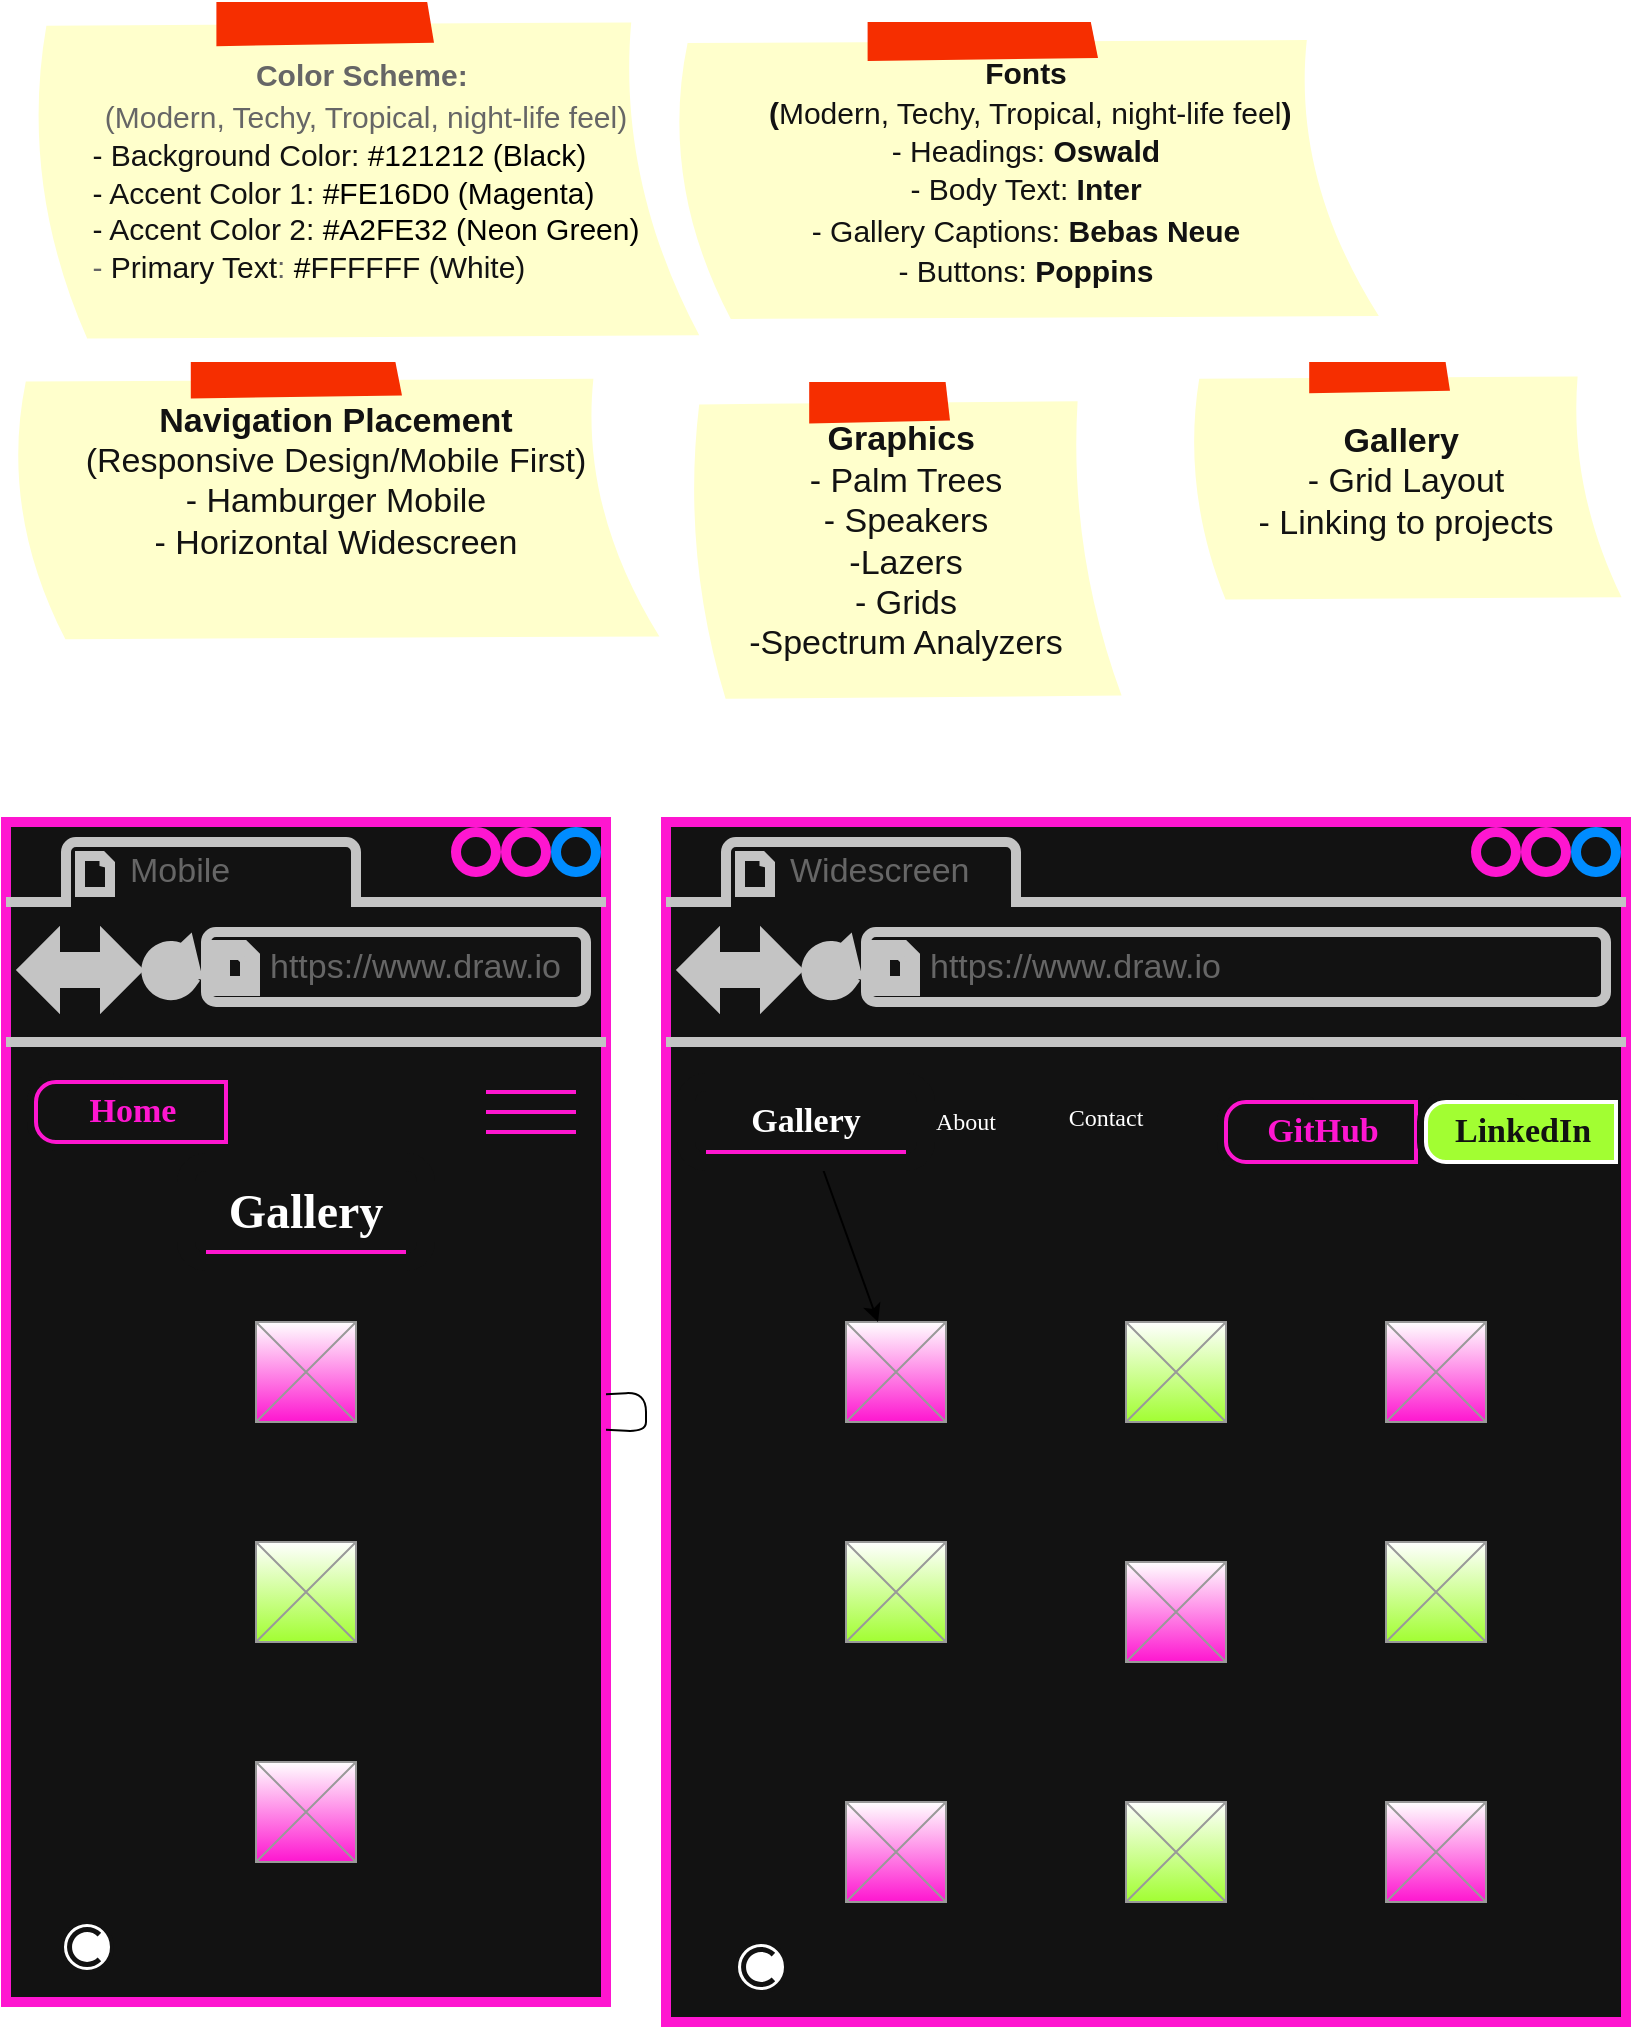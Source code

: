 <mxfile>
    <diagram id="xZc4fDsWBo4OEduQYVHD" name="Page-1">
        <mxGraphModel dx="1187" dy="987" grid="1" gridSize="10" guides="1" tooltips="1" connect="1" arrows="1" fold="1" page="1" pageScale="1" pageWidth="850" pageHeight="1100" math="0" shadow="0">
            <root>
                <mxCell id="0"/>
                <mxCell id="1" parent="0"/>
                <mxCell id="6" value="&lt;div style=&quot;&quot;&gt;&lt;font style=&quot;font-size: 15px;&quot;&gt;&lt;b style=&quot;background-color: transparent;&quot;&gt;Color Scheme:&lt;/b&gt;&lt;span style=&quot;background-color: transparent;&quot;&gt;&amp;nbsp;&lt;/span&gt;&lt;/font&gt;&lt;/div&gt;&lt;div style=&quot;&quot;&gt;&lt;span style=&quot;background-color: transparent;&quot;&gt;&lt;font style=&quot;font-size: 15px;&quot;&gt;(Modern, Techy, Tropical, night-life feel)&lt;/font&gt;&lt;/span&gt;&lt;/div&gt;&lt;font style=&quot;color: rgb(18, 18, 18); font-size: 15px;&quot;&gt;&lt;div style=&quot;text-align: left;&quot;&gt;&lt;span style=&quot;background-color: transparent;&quot;&gt;- Background Color:&amp;nbsp;&lt;/span&gt;&lt;span style=&quot;background-color: transparent; line-height: 18.4px; color: rgb(0, 0, 0);&quot;&gt;#&lt;span style=&quot;line-height: 15.333px; color: rgb(0, 0, 0);&quot;&gt;121212&lt;/span&gt;&lt;span style=&quot;color: rgb(0, 0, 0);&quot;&gt;&lt;/span&gt;&amp;nbsp;(Black)&lt;/span&gt;&lt;/div&gt;&lt;font face=&quot;Helvetica&quot;&gt;&lt;div style=&quot;text-align: left;&quot;&gt;&lt;span style=&quot;background-color: transparent;&quot;&gt;- Accent Color 1:&amp;nbsp;&lt;/span&gt;&lt;span style=&quot;background-color: transparent; line-height: 18.4px; color: rgb(0, 0, 0);&quot;&gt;#&lt;/span&gt;&lt;span style=&quot;background-color: transparent; line-height: 18.4px; color: rgb(0, 0, 0);&quot;&gt;&lt;font&gt;FE16D0&lt;/font&gt;&lt;/span&gt;&lt;span style=&quot;background-color: transparent; line-height: 18.4px; color: rgb(0, 0, 0);&quot;&gt;&amp;nbsp;(Magenta)&lt;/span&gt;&lt;/div&gt;&lt;div style=&quot;text-align: left;&quot;&gt;&lt;span style=&quot;background-color: transparent;&quot;&gt;- Accent Color 2:&amp;nbsp;&lt;/span&gt;&lt;span style=&quot;background-color: transparent; line-height: 18.4px; color: rgb(0, 0, 0);&quot;&gt;#&lt;/span&gt;&lt;span style=&quot;background-color: transparent; line-height: 18.4px; color: rgb(0, 0, 0);&quot;&gt;&lt;font&gt;A2FE32&lt;/font&gt;&lt;/span&gt;&lt;span style=&quot;background-color: transparent; line-height: 18.4px; color: rgb(0, 0, 0);&quot;&gt;&amp;nbsp;(Neon Green)&lt;/span&gt;&lt;/div&gt;&lt;/font&gt;&lt;/font&gt;&lt;div&gt;&lt;div style=&quot;text-align: left;&quot;&gt;&lt;font style=&quot;font-size: 15px;&quot;&gt;&lt;span style=&quot;scrollbar-color: light-dark(#e2e2e2, #4b4b4b)&lt;br/&gt;&#x9;&#x9;&#x9;&#x9;&#x9;light-dark(#fbfbfb, var(--dark-panel-color)); line-height: 18.4px;&quot;&gt;&lt;span style=&quot;scrollbar-color: light-dark(#e2e2e2, #4b4b4b)&lt;br/&gt;&#x9;&#x9;&#x9;&#x9;&#x9;light-dark(#fbfbfb, var(--dark-panel-color)); line-height: 18.4px;&quot;&gt;&lt;font style=&quot;&quot; face=&quot;Helvetica&quot;&gt;&lt;span style=&quot;color: rgb(102, 102, 102);&quot;&gt;- &lt;/span&gt;&lt;span style=&quot;color: rgb(102, 102, 102);&quot;&gt;&lt;font style=&quot;color: rgb(18, 18, 18);&quot;&gt;Primary Text&lt;/font&gt;&lt;/span&gt;&lt;span style=&quot;color: rgb(102, 102, 102);&quot;&gt;:&amp;nbsp;&lt;/span&gt;&lt;span style=&quot;color: rgb(0, 0, 0); scrollbar-color: light-dark(#e2e2e2, #4b4b4b)&lt;br/&gt;&#x9;&#x9;&#x9;&#x9;&#x9;light-dark(#fbfbfb, var(--dark-panel-color)); line-height: 18.4px;&quot;&gt;#&lt;/span&gt;&lt;/font&gt;&lt;/span&gt;&lt;/span&gt;&lt;span style=&quot;color: light-dark(rgb(18, 18, 18), rgb(222, 222, 222)); background-color: transparent;&quot;&gt;&lt;font&gt;FFFFFF&lt;/font&gt;&lt;/span&gt;&lt;span style=&quot;color: light-dark(rgb(18, 18, 18), rgb(222, 222, 222)); background-color: transparent;&quot;&gt;&amp;nbsp;(White)&lt;/span&gt;&lt;/font&gt;&lt;/div&gt;&lt;/div&gt;" style="strokeWidth=1;shadow=0;dashed=0;align=center;html=1;shape=mxgraph.mockup.text.stickyNote2;fontColor=#666666;mainText=;fontSize=17;whiteSpace=wrap;fillColor=#ffffcc;strokeColor=#F62E00;" parent="1" vertex="1">
                    <mxGeometry x="30" y="10" width="340" height="170" as="geometry"/>
                </mxCell>
                <mxCell id="11" value="&lt;b&gt;&lt;font style=&quot;font-size: 15px; color: rgb(18, 18, 18);&quot;&gt;Fonts&lt;/font&gt;&lt;/b&gt;&lt;div&gt;&lt;font style=&quot;font-size: 15px; color: rgb(18, 18, 18);&quot;&gt;&lt;b&gt;&amp;nbsp;(&lt;/b&gt;&lt;span&gt;Modern, Techy, Tropical, night-life feel&lt;/span&gt;&lt;b&gt;)&lt;/b&gt;&lt;br&gt;&lt;div style=&quot;&quot;&gt;&lt;span style=&quot;background-color: transparent;&quot;&gt;- Headings: &lt;b&gt;Oswald&lt;/b&gt;&lt;/span&gt;&lt;/div&gt;&lt;/font&gt;&lt;div style=&quot;&quot;&gt;&lt;font style=&quot;font-size: 15px; color: rgb(18, 18, 18);&quot;&gt;&lt;span&gt;- Body Text: &lt;b&gt;Inter&lt;/b&gt;&lt;/span&gt;&lt;br&gt;&lt;/font&gt;&lt;/div&gt;&lt;div style=&quot;&quot;&gt;&lt;font style=&quot;font-size: 15px; color: rgb(18, 18, 18);&quot;&gt;&lt;span&gt;- Gallery Captions: &lt;b&gt;Bebas Neue&lt;/b&gt;&lt;/span&gt;&lt;span&gt;&lt;br&gt;&lt;/span&gt;&lt;/font&gt;&lt;/div&gt;&lt;div style=&quot;&quot;&gt;&lt;span&gt;&lt;font style=&quot;font-size: 15px; color: rgb(18, 18, 18);&quot;&gt;- Buttons: &lt;b style=&quot;&quot;&gt;Poppins&lt;/b&gt;&lt;/font&gt;&lt;/span&gt;&lt;span style=&quot;color: rgb(102, 102, 102);&quot;&gt;&lt;br&gt;&lt;/span&gt;&lt;/div&gt;&lt;/div&gt;" style="strokeWidth=1;shadow=0;dashed=0;align=center;html=1;shape=mxgraph.mockup.text.stickyNote2;fontColor=#666666;mainText=;fontSize=17;whiteSpace=wrap;fillColor=#ffffcc;strokeColor=#F62E00;" parent="1" vertex="1">
                    <mxGeometry x="350" y="20" width="360" height="150" as="geometry"/>
                </mxCell>
                <mxCell id="12" value="&lt;font style=&quot;color: rgb(18, 18, 18);&quot;&gt;&lt;b&gt;Navigation&lt;/b&gt; &lt;b&gt;Placement&lt;/b&gt;&lt;br&gt;(Responsive Design/Mobile First)&lt;br&gt;&lt;/font&gt;&lt;div&gt;&lt;font style=&quot;color: rgb(18, 18, 18);&quot;&gt;- Hamburger Mobile&lt;br&gt;- Horizontal Widescreen&lt;br&gt;&lt;/font&gt;&lt;span style=&quot;color: rgba(0, 0, 0, 0); font-family: monospace; font-size: 0px; text-align: start;&quot;&gt;%3CmxGraphModel%3E%3Croot%3E%3CmxCell%20id%3D%220%22%2F%3E%3CmxCell%20id%3D%221%22%20parent%3D%220%22%2F%3E%3CmxCell%20id%3D%222%22%20value%3D%22Fonts%3A%26amp%3Bnbsp%3B%26lt%3Bbr%26gt%3B-%22%20style%3D%22strokeWidth%3D1%3Bshadow%3D0%3Bdashed%3D0%3Balign%3Dcenter%3Bhtml%3D1%3Bshape%3Dmxgraph.mockup.text.stickyNote2%3BfontColor%3D%23666666%3BmainText%3D%3BfontSize%3D17%3BwhiteSpace%3Dwrap%3BfillColor%3D%23ffffcc%3BstrokeColor%3D%23F62E00%3B%22%20vertex%3D%221%22%20parent%3D%221%22%3E%3CmxGeometry%20x%3D%22370%22%20y%3D%2240%22%20width%3D%22280%22%20height%3D%22240%22%20as%3D%22geometry%22%2F%3E%3C%2FmxCell%3E%3C%2Froot%3E%3C%2FmxGraphModel%3E&lt;/span&gt;&lt;/div&gt;" style="strokeWidth=1;shadow=0;dashed=0;align=center;html=1;shape=mxgraph.mockup.text.stickyNote2;fontColor=#666666;mainText=;fontSize=17;whiteSpace=wrap;fillColor=#ffffcc;strokeColor=#F62E00;" parent="1" vertex="1">
                    <mxGeometry x="20" y="190" width="330" height="140" as="geometry"/>
                </mxCell>
                <mxCell id="13" value="&lt;font style=&quot;color: rgb(18, 18, 18);&quot;&gt;&lt;b&gt;Gallery&lt;/b&gt;&amp;nbsp;&lt;br&gt;- Grid Layout&lt;br&gt;- Linking to projects&lt;/font&gt;" style="strokeWidth=1;shadow=0;dashed=0;align=center;html=1;shape=mxgraph.mockup.text.stickyNote2;fontColor=#666666;mainText=;fontSize=17;whiteSpace=wrap;fillColor=#ffffcc;strokeColor=#F62E00;" parent="1" vertex="1">
                    <mxGeometry x="610" y="190" width="220" height="120" as="geometry"/>
                </mxCell>
                <mxCell id="15" value="" style="strokeWidth=5;shadow=0;dashed=0;align=center;html=1;shape=mxgraph.mockup.containers.browserWindow;rSize=0;strokeColor=#FE16D0;strokeColor2=#008cff;strokeColor3=#c4c4c4;mainText=,;recursiveResize=0;fillColor=#121212;gradientColor=none;fontColor=#FF005D;" parent="1" vertex="1">
                    <mxGeometry x="20" y="420" width="300" height="590" as="geometry"/>
                </mxCell>
                <mxCell id="16" value="Mobile" style="strokeWidth=1;shadow=0;dashed=0;align=center;html=1;shape=mxgraph.mockup.containers.anchor;fontSize=17;fontColor=#666666;align=left;whiteSpace=wrap;" parent="15" vertex="1">
                    <mxGeometry x="60" y="12" width="110" height="26" as="geometry"/>
                </mxCell>
                <mxCell id="17" value="https://www.draw.io" style="strokeWidth=1;shadow=0;dashed=0;align=center;html=1;shape=mxgraph.mockup.containers.anchor;rSize=0;fontSize=17;fontColor=#666666;align=left;" parent="15" vertex="1">
                    <mxGeometry x="130" y="60" width="250" height="26" as="geometry"/>
                </mxCell>
                <mxCell id="24" value="" style="verticalLabelPosition=bottom;shadow=0;dashed=0;align=center;html=1;verticalAlign=top;strokeWidth=1;shape=mxgraph.mockup.graphics.simpleIcon;strokeColor=#999999;gradientColor=#FE16D0;" parent="15" vertex="1">
                    <mxGeometry x="125" y="470" width="50" height="50" as="geometry"/>
                </mxCell>
                <mxCell id="25" value="" style="verticalLabelPosition=bottom;shadow=0;dashed=0;align=center;html=1;verticalAlign=top;strokeWidth=1;shape=mxgraph.mockup.graphics.simpleIcon;strokeColor=#999999;gradientColor=#A2FE32;" parent="15" vertex="1">
                    <mxGeometry x="125" y="360" width="50" height="50" as="geometry"/>
                </mxCell>
                <mxCell id="26" value="" style="verticalLabelPosition=bottom;shadow=0;dashed=0;align=center;html=1;verticalAlign=top;strokeWidth=1;shape=mxgraph.mockup.graphics.simpleIcon;strokeColor=#999999;gradientColor=#FE16D0;" parent="15" vertex="1">
                    <mxGeometry x="125" y="250" width="50" height="50" as="geometry"/>
                </mxCell>
                <mxCell id="37" value="" style="line;strokeWidth=2;html=1;strokeColor=#FE16D0;" parent="15" vertex="1">
                    <mxGeometry x="240" y="130" width="45" height="10" as="geometry"/>
                </mxCell>
                <mxCell id="38" value="" style="line;strokeWidth=2;html=1;strokeColor=#FE16D0;" parent="15" vertex="1">
                    <mxGeometry x="240" y="140" width="45" height="10" as="geometry"/>
                </mxCell>
                <mxCell id="39" value="" style="line;strokeWidth=2;html=1;strokeColor=#FE16D0;" parent="15" vertex="1">
                    <mxGeometry x="240" y="150" width="45" height="10" as="geometry"/>
                </mxCell>
                <mxCell id="46" value="" style="strokeColor=#121212;verticalLabelPosition=bottom;shadow=0;dashed=0;verticalAlign=top;strokeWidth=2;html=1;shape=mxgraph.mockup.misc.copyrightIcon;fillColor=#FFFFFF;" parent="15" vertex="1">
                    <mxGeometry x="28" y="550" width="25" height="25" as="geometry"/>
                </mxCell>
                <mxCell id="74" value="&lt;font data-font-src=&quot;https://fonts.googleapis.com/css?family=Poppins&quot; face=&quot;Poppins&quot; style=&quot;color: rgb(255, 255, 255); font-size: 24px;&quot;&gt;Gallery&lt;/font&gt;" style="strokeWidth=9;shadow=0;dashed=0;align=center;html=1;shape=mxgraph.mockup.buttons.button;strokeColor=#121212;fontColor=#ffffff;mainText=;buttonStyle=round;fontSize=17;fontStyle=1;fillColor=#121212;whiteSpace=wrap;fontFamily=Oswald;fontSource=https%3A%2F%2Ffonts.googleapis.com%2Fcss%3Ffamily%3DOswald;" parent="15" vertex="1">
                    <mxGeometry x="90" y="170" width="120" height="50" as="geometry"/>
                </mxCell>
                <mxCell id="75" value="" style="line;strokeWidth=2;html=1;fontColor=#FE16D0;strokeColor=#FE16D0;" parent="15" vertex="1">
                    <mxGeometry x="100" y="200" width="100" height="30" as="geometry"/>
                </mxCell>
                <mxCell id="79" value="" style="strokeWidth=9;shadow=0;dashed=0;align=center;html=1;shape=mxgraph.mockup.rrect;rSize=10;fillColor=#F5F5DC;strokeColor=#121212;labelBackgroundColor=#A2FE32;fontFamily=Oswald;fontSource=https%3A%2F%2Ffonts.googleapis.com%2Fcss%3Ffamily%3DOswald;" vertex="1" parent="15">
                    <mxGeometry x="15" y="130" width="45" height="30" as="geometry"/>
                </mxCell>
                <mxCell id="80" value="&lt;font style=&quot;color: rgb(254, 22, 208);&quot; face=&quot;Poppins&quot;&gt;Home&lt;/font&gt;" style="strokeWidth=2;shadow=0;dashed=0;align=center;html=1;shape=mxgraph.mockup.leftButton;rSize=10;fontSize=17;fontColor=#F5F5DC;fontStyle=1;fillColor=#121212;strokeColor=#FE16D0;resizeHeight=1;fontFamily=Oswald;fontSource=https%3A%2F%2Ffonts.googleapis.com%2Fcss%3Ffamily%3DOswald;" vertex="1" parent="79">
                    <mxGeometry width="95" height="30" relative="1" as="geometry"/>
                </mxCell>
                <mxCell id="21" value="" style="strokeWidth=5;shadow=0;dashed=0;align=center;html=1;shape=mxgraph.mockup.containers.browserWindow;rSize=0;strokeColor=#FE16D0;strokeColor2=#008cff;strokeColor3=#c4c4c4;mainText=,;recursiveResize=0;fillColor=#121212;fontFamily=Oswald;fontSource=https%3A%2F%2Ffonts.googleapis.com%2Fcss%3Ffamily%3DOswald;" parent="1" vertex="1">
                    <mxGeometry x="350" y="420" width="480" height="600" as="geometry"/>
                </mxCell>
                <mxCell id="22" value="Widescreen" style="strokeWidth=1;shadow=0;dashed=0;align=center;html=1;shape=mxgraph.mockup.containers.anchor;fontSize=17;fontColor=#666666;align=left;whiteSpace=wrap;" parent="21" vertex="1">
                    <mxGeometry x="60" y="12" width="110" height="26" as="geometry"/>
                </mxCell>
                <mxCell id="23" value="https://www.draw.io" style="strokeWidth=1;shadow=0;dashed=0;align=center;html=1;shape=mxgraph.mockup.containers.anchor;rSize=0;fontSize=17;fontColor=#666666;align=left;" parent="21" vertex="1">
                    <mxGeometry x="130" y="60" width="250" height="26" as="geometry"/>
                </mxCell>
                <mxCell id="27" value="" style="verticalLabelPosition=bottom;shadow=0;dashed=0;align=center;html=1;verticalAlign=top;strokeWidth=1;shape=mxgraph.mockup.graphics.simpleIcon;strokeColor=#999999;fillColor=#ffffff;gradientColor=#FE16D0;" parent="21" vertex="1">
                    <mxGeometry x="90" y="250" width="50" height="50" as="geometry"/>
                </mxCell>
                <mxCell id="28" value="" style="verticalLabelPosition=bottom;shadow=0;dashed=0;align=center;html=1;verticalAlign=top;strokeWidth=1;shape=mxgraph.mockup.graphics.simpleIcon;strokeColor=#999999;fillColor=#ffffff;gradientColor=#A2FE32;" parent="21" vertex="1">
                    <mxGeometry x="230" y="250" width="50" height="50" as="geometry"/>
                </mxCell>
                <mxCell id="29" value="" style="verticalLabelPosition=bottom;shadow=0;dashed=0;align=center;html=1;verticalAlign=top;strokeWidth=1;shape=mxgraph.mockup.graphics.simpleIcon;strokeColor=#999999;fillColor=#ffffff;gradientColor=#FE16D0;" parent="21" vertex="1">
                    <mxGeometry x="360" y="250" width="50" height="50" as="geometry"/>
                </mxCell>
                <mxCell id="30" value="" style="verticalLabelPosition=bottom;shadow=0;dashed=0;align=center;html=1;verticalAlign=top;strokeWidth=1;shape=mxgraph.mockup.graphics.simpleIcon;strokeColor=#999999;fillColor=#ffffff;gradientColor=#A2FE32;" parent="21" vertex="1">
                    <mxGeometry x="90" y="360" width="50" height="50" as="geometry"/>
                </mxCell>
                <mxCell id="31" value="" style="verticalLabelPosition=bottom;shadow=0;dashed=0;align=center;html=1;verticalAlign=top;strokeWidth=1;shape=mxgraph.mockup.graphics.simpleIcon;strokeColor=#999999;fillColor=#ffffff;gradientColor=#FE16D0;" parent="21" vertex="1">
                    <mxGeometry x="230" y="370" width="50" height="50" as="geometry"/>
                </mxCell>
                <mxCell id="32" value="" style="verticalLabelPosition=bottom;shadow=0;dashed=0;align=center;html=1;verticalAlign=top;strokeWidth=1;shape=mxgraph.mockup.graphics.simpleIcon;strokeColor=#999999;fillColor=#ffffff;gradientColor=#A2FE32;" parent="21" vertex="1">
                    <mxGeometry x="360" y="360" width="50" height="50" as="geometry"/>
                </mxCell>
                <mxCell id="33" value="" style="verticalLabelPosition=bottom;shadow=0;dashed=0;align=center;html=1;verticalAlign=top;strokeWidth=1;shape=mxgraph.mockup.graphics.simpleIcon;strokeColor=#999999;fillColor=#ffffff;gradientColor=#FE16D0;" parent="21" vertex="1">
                    <mxGeometry x="90" y="490" width="50" height="50" as="geometry"/>
                </mxCell>
                <mxCell id="34" value="" style="verticalLabelPosition=bottom;shadow=0;dashed=0;align=center;html=1;verticalAlign=top;strokeWidth=1;shape=mxgraph.mockup.graphics.simpleIcon;strokeColor=#999999;fillColor=#ffffff;gradientColor=#A2FE32;" parent="21" vertex="1">
                    <mxGeometry x="230" y="490" width="50" height="50" as="geometry"/>
                </mxCell>
                <mxCell id="35" value="" style="verticalLabelPosition=bottom;shadow=0;dashed=0;align=center;html=1;verticalAlign=top;strokeWidth=1;shape=mxgraph.mockup.graphics.simpleIcon;strokeColor=#999999;fillColor=#ffffff;gradientColor=#FE16D0;" parent="21" vertex="1">
                    <mxGeometry x="360" y="490" width="50" height="50" as="geometry"/>
                </mxCell>
                <mxCell id="54" value="" style="strokeWidth=9;shadow=0;dashed=0;align=center;html=1;shape=mxgraph.mockup.rrect;rSize=10;fillColor=#F5F5DC;strokeColor=#121212;labelBackgroundColor=#A2FE32;fontFamily=Oswald;fontSource=https%3A%2F%2Ffonts.googleapis.com%2Fcss%3Ffamily%3DOswald;" parent="21" vertex="1">
                    <mxGeometry x="280" y="140" width="45" height="30" as="geometry"/>
                </mxCell>
                <mxCell id="55" value="&lt;font style=&quot;color: rgb(254, 22, 208);&quot; face=&quot;Poppins&quot;&gt;GitHub&lt;/font&gt;" style="strokeWidth=2;shadow=0;dashed=0;align=center;html=1;shape=mxgraph.mockup.leftButton;rSize=10;fontSize=17;fontColor=#F5F5DC;fontStyle=1;fillColor=#121212;strokeColor=#FE16D0;resizeHeight=1;fontFamily=Oswald;fontSource=https%3A%2F%2Ffonts.googleapis.com%2Fcss%3Ffamily%3DOswald;" parent="54" vertex="1">
                    <mxGeometry width="95" height="30" relative="1" as="geometry"/>
                </mxCell>
                <mxCell id="56" value="" style="strokeWidth=9;shadow=0;dashed=0;align=center;html=1;shape=mxgraph.mockup.rrect;rSize=10;fillColor=#F5F5DC;strokeColor=#121212;labelBackgroundColor=#A2FE32;fontFamily=Oswald;fontSource=https%3A%2F%2Ffonts.googleapis.com%2Fcss%3Ffamily%3DOswald;" parent="21" vertex="1">
                    <mxGeometry x="380" y="140" width="50" height="30" as="geometry"/>
                </mxCell>
                <mxCell id="57" value="&lt;font style=&quot;color: rgb(18, 18, 18);&quot; face=&quot;Poppins&quot;&gt;LinkedIn&lt;/font&gt;" style="strokeWidth=2;shadow=0;dashed=0;align=center;html=1;shape=mxgraph.mockup.leftButton;rSize=10;fontSize=17;fontColor=#F5F5DC;fontStyle=1;fillColor=#A2FE32;strokeColor=#FFFFFF;resizeHeight=1;fontFamily=Oswald;fontSource=https%3A%2F%2Ffonts.googleapis.com%2Fcss%3Ffamily%3DOswald;" parent="56" vertex="1">
                    <mxGeometry width="95" height="30" relative="1" as="geometry"/>
                </mxCell>
                <mxCell id="61" value="" style="edgeStyle=none;html=1;" parent="21" source="58" target="27" edge="1">
                    <mxGeometry relative="1" as="geometry"/>
                </mxCell>
                <mxCell id="58" value="&lt;font data-font-src=&quot;https://fonts.googleapis.com/css?family=Poppins&quot; face=&quot;Poppins&quot; style=&quot;color: rgb(255, 255, 255);&quot;&gt;Gallery&lt;/font&gt;" style="strokeWidth=9;shadow=0;dashed=0;align=center;html=1;shape=mxgraph.mockup.buttons.button;strokeColor=#121212;fontColor=#ffffff;mainText=;buttonStyle=round;fontSize=17;fontStyle=1;fillColor=#121212;whiteSpace=wrap;fontFamily=Oswald;fontSource=https%3A%2F%2Ffonts.googleapis.com%2Fcss%3Ffamily%3DOswald;" parent="21" vertex="1">
                    <mxGeometry x="10" y="130" width="120" height="40" as="geometry"/>
                </mxCell>
                <mxCell id="59" value="&lt;font face=&quot;Poppins&quot; style=&quot;color: rgb(255, 255, 255);&quot;&gt;About&lt;/font&gt;" style="text;html=1;align=center;verticalAlign=middle;whiteSpace=wrap;rounded=0;" parent="21" vertex="1">
                    <mxGeometry x="120" y="135" width="60" height="30" as="geometry"/>
                </mxCell>
                <mxCell id="60" value="&lt;font data-font-src=&quot;https://fonts.googleapis.com/css?family=Poppins&quot; face=&quot;Poppins&quot; style=&quot;color: rgb(255, 255, 255);&quot;&gt;Contact&lt;/font&gt;&lt;div&gt;&lt;font style=&quot;color: rgb(255, 255, 255);&quot;&gt;&lt;br&gt;&lt;/font&gt;&lt;/div&gt;" style="text;html=1;align=center;verticalAlign=middle;whiteSpace=wrap;rounded=0;" parent="21" vertex="1">
                    <mxGeometry x="190" y="140" width="60" height="30" as="geometry"/>
                </mxCell>
                <mxCell id="62" value="" style="line;strokeWidth=2;html=1;fontColor=#FE16D0;strokeColor=#FE16D0;" parent="21" vertex="1">
                    <mxGeometry x="20" y="150" width="100" height="30" as="geometry"/>
                </mxCell>
                <mxCell id="73" value="" style="strokeColor=#121212;verticalLabelPosition=bottom;shadow=0;dashed=0;verticalAlign=top;strokeWidth=2;html=1;shape=mxgraph.mockup.misc.copyrightIcon;fillColor=#FFFFFF;" parent="21" vertex="1">
                    <mxGeometry x="35" y="560" width="25" height="25" as="geometry"/>
                </mxCell>
                <mxCell id="36" value="" style="endArrow=none;html=1;" parent="1" source="15" target="15" edge="1">
                    <mxGeometry width="50" height="50" relative="1" as="geometry">
                        <mxPoint x="260" y="740" as="sourcePoint"/>
                        <mxPoint x="310" y="690" as="targetPoint"/>
                    </mxGeometry>
                </mxCell>
                <mxCell id="76" value="&lt;font style=&quot;color: rgb(18, 18, 18);&quot;&gt;&lt;b&gt;Graphics&lt;/b&gt;&amp;nbsp;&lt;br&gt;- Palm Trees&lt;br&gt;- Speakers&lt;/font&gt;&lt;div&gt;&lt;font style=&quot;color: rgb(18, 18, 18);&quot;&gt;-Lazers&lt;/font&gt;&lt;/div&gt;&lt;div&gt;&lt;font style=&quot;color: rgb(18, 18, 18);&quot;&gt;- Grids&lt;/font&gt;&lt;/div&gt;&lt;div&gt;&lt;font style=&quot;color: rgb(18, 18, 18);&quot;&gt;-Spectrum Analyzers&lt;/font&gt;&lt;/div&gt;" style="strokeWidth=1;shadow=0;dashed=0;align=center;html=1;shape=mxgraph.mockup.text.stickyNote2;fontColor=#666666;mainText=;fontSize=17;whiteSpace=wrap;fillColor=#ffffcc;strokeColor=#F62E00;" vertex="1" parent="1">
                    <mxGeometry x="360" y="200" width="220" height="160" as="geometry"/>
                </mxCell>
            </root>
        </mxGraphModel>
    </diagram>
</mxfile>